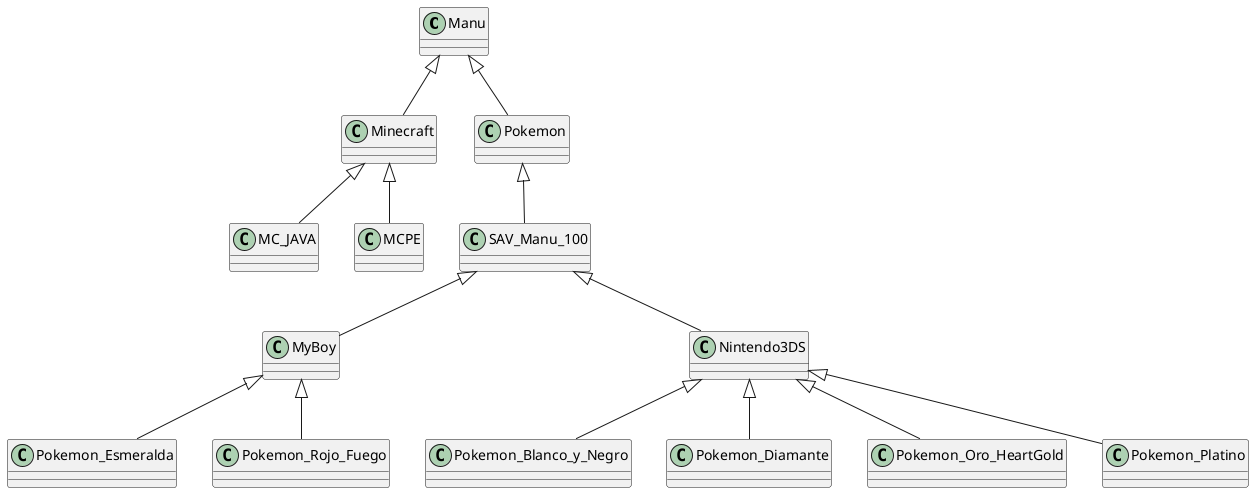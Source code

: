 @startuml

class Manu {}

class Minecraft extends Manu {}

class MC_JAVA extends Minecraft {}

class MCPE extends Minecraft {}

class Pokemon extends Manu {}

class SAV_Manu_100 extends Pokemon {}

class MyBoy extends SAV_Manu_100 {}

class Pokemon_Esmeralda extends MyBoy {}

class Pokemon_Rojo_Fuego extends MyBoy {}

class Nintendo3DS extends SAV_Manu_100 {}

class Pokemon_Blanco_y_Negro extends Nintendo3DS {}

class Pokemon_Diamante extends Nintendo3DS {}

class Pokemon_Oro_HeartGold extends Nintendo3DS {}

class Pokemon_Platino extends Nintendo3DS {}

@enduml